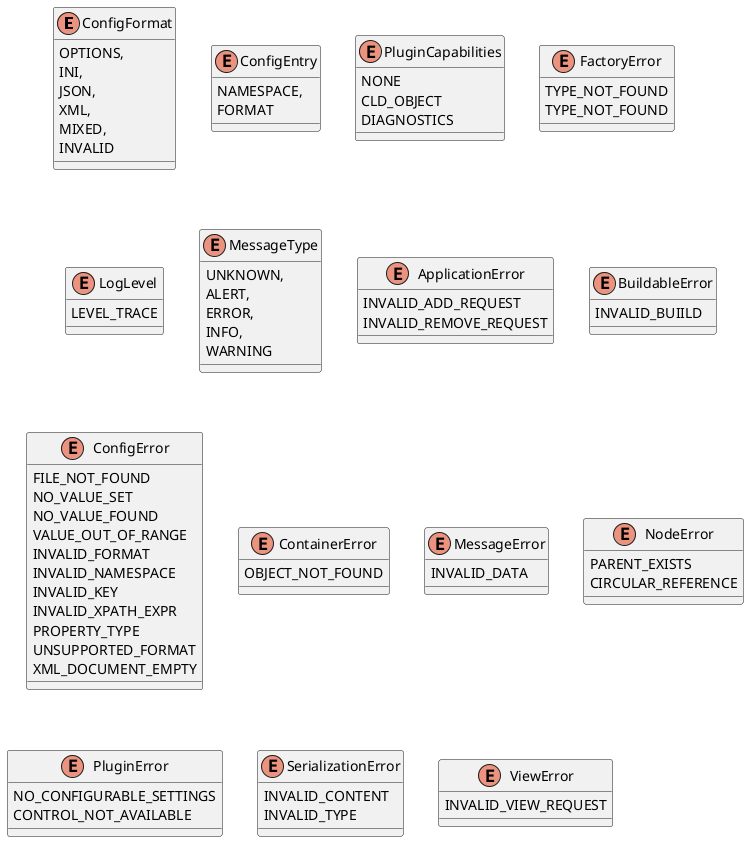 /'
 ' UML include file for enums
 '/
@startuml

enum ConfigFormat {
    OPTIONS,
    INI,
    JSON,
    XML,
    MIXED,
    INVALID
}

enum ConfigEntry {
    NAMESPACE,
    FORMAT
}

enum PluginCapabilities {
    NONE
    CLD_OBJECT
    DIAGNOSTICS
}

enum FactoryError {
    TYPE_NOT_FOUND
}

enum LogLevel {
    LEVEL_TRACE
}

enum MessageType {
    UNKNOWN,
    ALERT,
    ERROR,
    INFO,
    WARNING
}

'
' Error domains
'

enum ApplicationError {
    INVALID_ADD_REQUEST
    INVALID_REMOVE_REQUEST
}

enum BuildableError {
    INVALID_BUIILD
}

enum ConfigError {
    FILE_NOT_FOUND
    NO_VALUE_SET
    NO_VALUE_FOUND
    VALUE_OUT_OF_RANGE
    INVALID_FORMAT
    INVALID_NAMESPACE
    INVALID_KEY
    INVALID_XPATH_EXPR
    PROPERTY_TYPE
    UNSUPPORTED_FORMAT
    XML_DOCUMENT_EMPTY
}

enum ContainerError {
    OBJECT_NOT_FOUND
}

enum FactoryError {
    TYPE_NOT_FOUND
}

enum MessageError {
    INVALID_DATA
}

enum NodeError {
    PARENT_EXISTS
    CIRCULAR_REFERENCE
}

enum PluginError {
    NO_CONFIGURABLE_SETTINGS
    CONTROL_NOT_AVAILABLE
}

enum SerializationError {
    INVALID_CONTENT
    INVALID_TYPE
}

enum ViewError {
    INVALID_VIEW_REQUEST
}

@enduml
